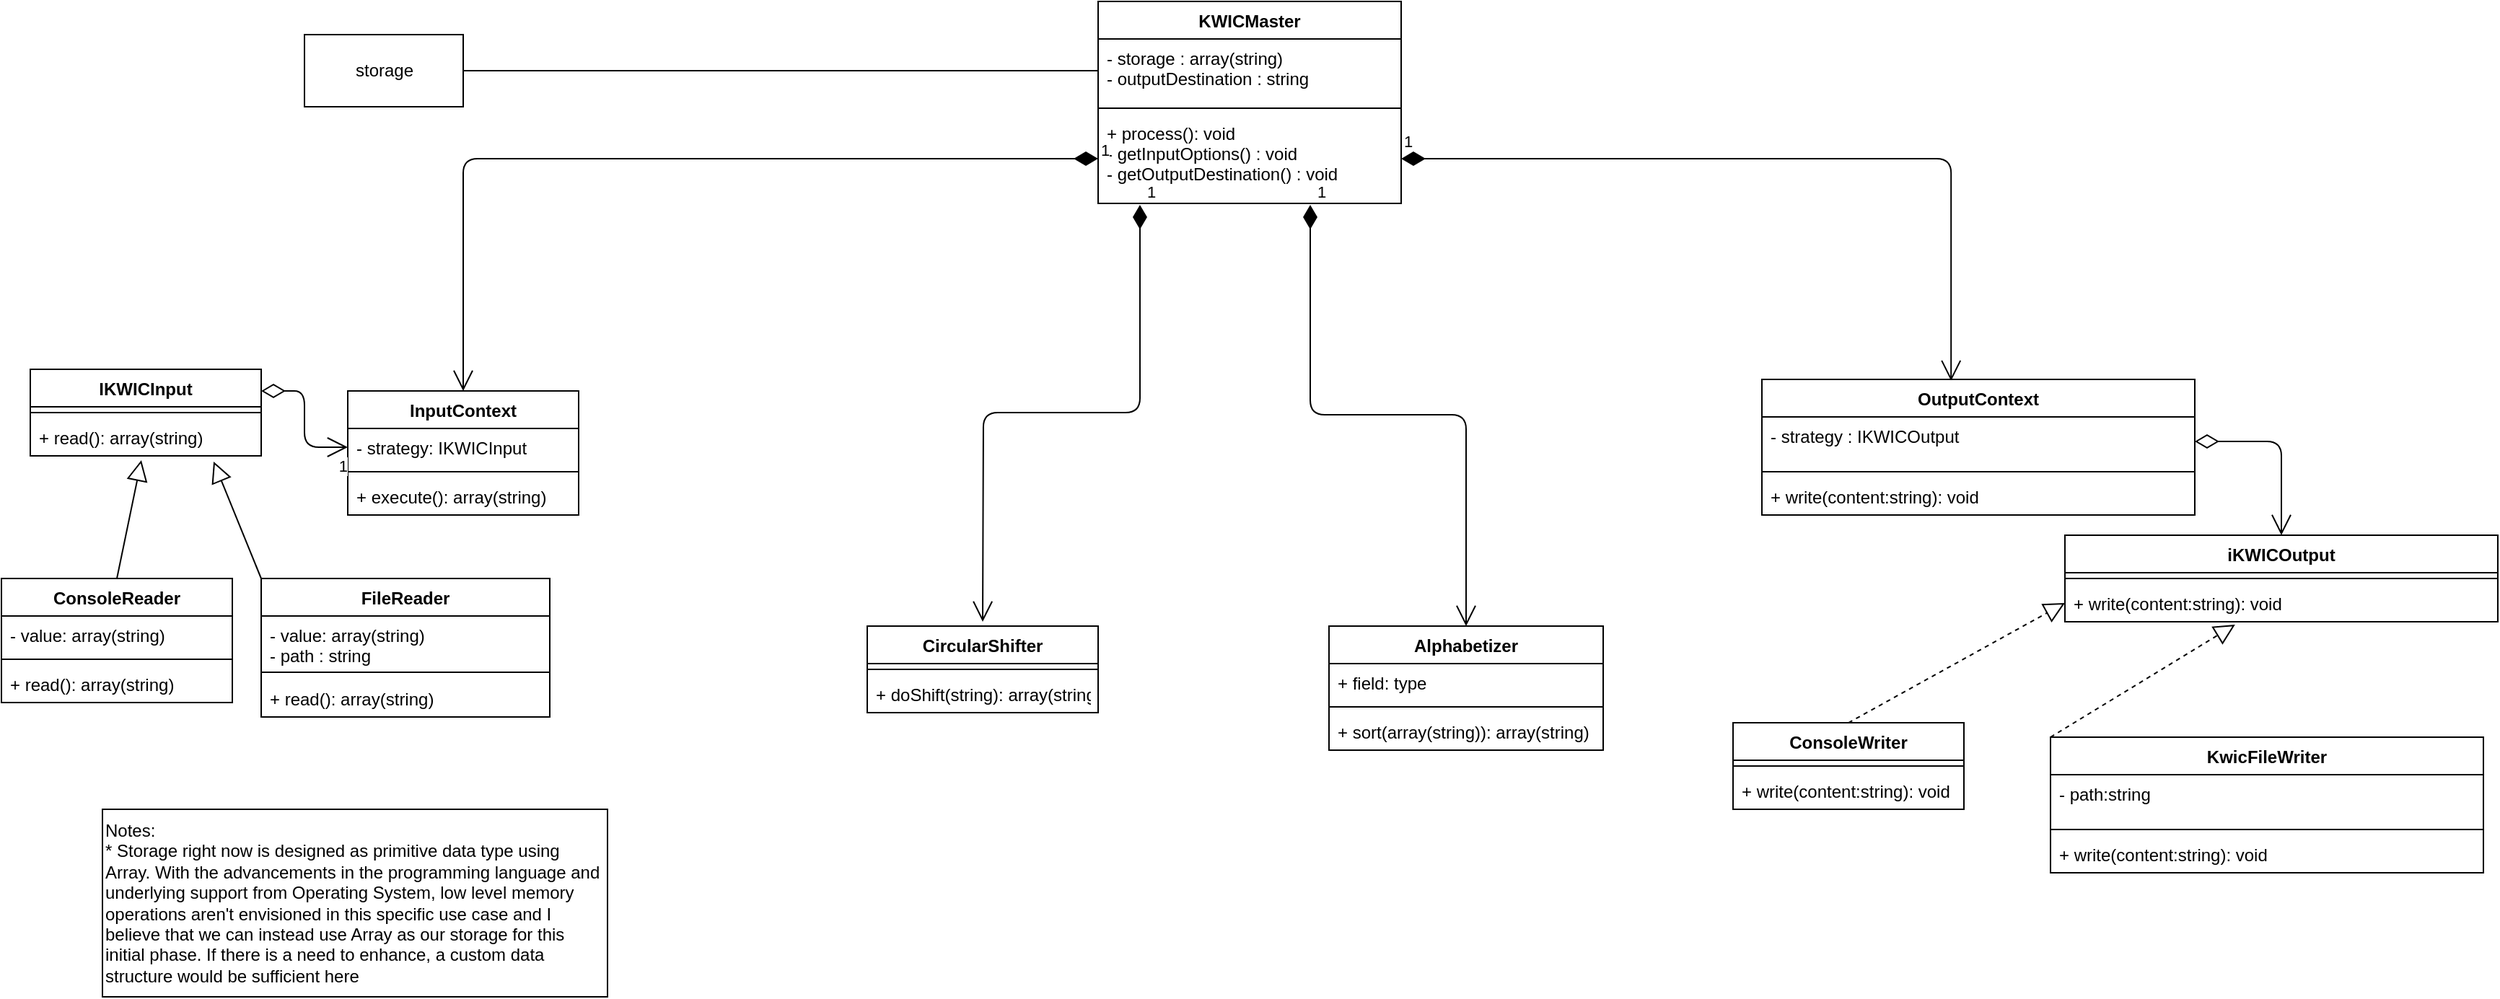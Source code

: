 <mxfile version="14.2.9" type="github">
  <diagram name="Page-1" id="929967ad-93f9-6ef4-fab6-5d389245f69c">
    <mxGraphModel dx="1409" dy="729" grid="1" gridSize="10" guides="1" tooltips="1" connect="1" arrows="1" fold="1" page="1" pageScale="1.5" pageWidth="1169" pageHeight="826" background="none" math="0" shadow="0">
      <root>
        <mxCell id="0" style=";html=1;" />
        <mxCell id="1" style=";html=1;" parent="0" />
        <mxCell id="phy_oIgyeEhYIAaXvfVB-1" value="KWICMaster" style="swimlane;fontStyle=1;align=center;verticalAlign=top;childLayout=stackLayout;horizontal=1;startSize=26;horizontalStack=0;resizeParent=1;resizeParentMax=0;resizeLast=0;collapsible=1;marginBottom=0;" parent="1" vertex="1">
          <mxGeometry x="770" y="170" width="210" height="140" as="geometry" />
        </mxCell>
        <mxCell id="phy_oIgyeEhYIAaXvfVB-2" value="- storage : array(string)&#xa;- outputDestination : string&#xa;" style="text;strokeColor=none;fillColor=none;align=left;verticalAlign=top;spacingLeft=4;spacingRight=4;overflow=hidden;rotatable=0;points=[[0,0.5],[1,0.5]];portConstraint=eastwest;" parent="phy_oIgyeEhYIAaXvfVB-1" vertex="1">
          <mxGeometry y="26" width="210" height="44" as="geometry" />
        </mxCell>
        <mxCell id="phy_oIgyeEhYIAaXvfVB-3" value="" style="line;strokeWidth=1;fillColor=none;align=left;verticalAlign=middle;spacingTop=-1;spacingLeft=3;spacingRight=3;rotatable=0;labelPosition=right;points=[];portConstraint=eastwest;" parent="phy_oIgyeEhYIAaXvfVB-1" vertex="1">
          <mxGeometry y="70" width="210" height="8" as="geometry" />
        </mxCell>
        <mxCell id="phy_oIgyeEhYIAaXvfVB-4" value="+ process(): void&#xa;- getInputOptions() : void&#xa;- getOutputDestination() : void" style="text;strokeColor=none;fillColor=none;align=left;verticalAlign=top;spacingLeft=4;spacingRight=4;overflow=hidden;rotatable=0;points=[[0,0.5],[1,0.5]];portConstraint=eastwest;" parent="phy_oIgyeEhYIAaXvfVB-1" vertex="1">
          <mxGeometry y="78" width="210" height="62" as="geometry" />
        </mxCell>
        <mxCell id="phy_oIgyeEhYIAaXvfVB-5" value="ConsoleReader" style="swimlane;fontStyle=1;align=center;verticalAlign=top;childLayout=stackLayout;horizontal=1;startSize=26;horizontalStack=0;resizeParent=1;resizeParentMax=0;resizeLast=0;collapsible=1;marginBottom=0;" parent="1" vertex="1">
          <mxGeometry x="10" y="570" width="160" height="86" as="geometry" />
        </mxCell>
        <mxCell id="phy_oIgyeEhYIAaXvfVB-6" value="- value: array(string)" style="text;strokeColor=none;fillColor=none;align=left;verticalAlign=top;spacingLeft=4;spacingRight=4;overflow=hidden;rotatable=0;points=[[0,0.5],[1,0.5]];portConstraint=eastwest;" parent="phy_oIgyeEhYIAaXvfVB-5" vertex="1">
          <mxGeometry y="26" width="160" height="26" as="geometry" />
        </mxCell>
        <mxCell id="phy_oIgyeEhYIAaXvfVB-7" value="" style="line;strokeWidth=1;fillColor=none;align=left;verticalAlign=middle;spacingTop=-1;spacingLeft=3;spacingRight=3;rotatable=0;labelPosition=right;points=[];portConstraint=eastwest;" parent="phy_oIgyeEhYIAaXvfVB-5" vertex="1">
          <mxGeometry y="52" width="160" height="8" as="geometry" />
        </mxCell>
        <mxCell id="phy_oIgyeEhYIAaXvfVB-8" value="+ read(): array(string)" style="text;strokeColor=none;fillColor=none;align=left;verticalAlign=top;spacingLeft=4;spacingRight=4;overflow=hidden;rotatable=0;points=[[0,0.5],[1,0.5]];portConstraint=eastwest;" parent="phy_oIgyeEhYIAaXvfVB-5" vertex="1">
          <mxGeometry y="60" width="160" height="26" as="geometry" />
        </mxCell>
        <mxCell id="phy_oIgyeEhYIAaXvfVB-11" value="FileReader" style="swimlane;fontStyle=1;align=center;verticalAlign=top;childLayout=stackLayout;horizontal=1;startSize=26;horizontalStack=0;resizeParent=1;resizeParentMax=0;resizeLast=0;collapsible=1;marginBottom=0;" parent="1" vertex="1">
          <mxGeometry x="190" y="570" width="200" height="96" as="geometry" />
        </mxCell>
        <mxCell id="phy_oIgyeEhYIAaXvfVB-12" value="- value: array(string)&#xa;- path : string" style="text;strokeColor=none;fillColor=none;align=left;verticalAlign=top;spacingLeft=4;spacingRight=4;overflow=hidden;rotatable=0;points=[[0,0.5],[1,0.5]];portConstraint=eastwest;" parent="phy_oIgyeEhYIAaXvfVB-11" vertex="1">
          <mxGeometry y="26" width="200" height="34" as="geometry" />
        </mxCell>
        <mxCell id="phy_oIgyeEhYIAaXvfVB-13" value="" style="line;strokeWidth=1;fillColor=none;align=left;verticalAlign=middle;spacingTop=-1;spacingLeft=3;spacingRight=3;rotatable=0;labelPosition=right;points=[];portConstraint=eastwest;" parent="phy_oIgyeEhYIAaXvfVB-11" vertex="1">
          <mxGeometry y="60" width="200" height="10" as="geometry" />
        </mxCell>
        <mxCell id="phy_oIgyeEhYIAaXvfVB-14" value="+ read(): array(string)" style="text;strokeColor=none;fillColor=none;align=left;verticalAlign=top;spacingLeft=4;spacingRight=4;overflow=hidden;rotatable=0;points=[[0,0.5],[1,0.5]];portConstraint=eastwest;" parent="phy_oIgyeEhYIAaXvfVB-11" vertex="1">
          <mxGeometry y="70" width="200" height="26" as="geometry" />
        </mxCell>
        <mxCell id="phy_oIgyeEhYIAaXvfVB-15" value="ConsoleWriter" style="swimlane;fontStyle=1;align=center;verticalAlign=top;childLayout=stackLayout;horizontal=1;startSize=26;horizontalStack=0;resizeParent=1;resizeParentMax=0;resizeLast=0;collapsible=1;marginBottom=0;" parent="1" vertex="1">
          <mxGeometry x="1210" y="670" width="160" height="60" as="geometry" />
        </mxCell>
        <mxCell id="phy_oIgyeEhYIAaXvfVB-17" value="" style="line;strokeWidth=1;fillColor=none;align=left;verticalAlign=middle;spacingTop=-1;spacingLeft=3;spacingRight=3;rotatable=0;labelPosition=right;points=[];portConstraint=eastwest;" parent="phy_oIgyeEhYIAaXvfVB-15" vertex="1">
          <mxGeometry y="26" width="160" height="8" as="geometry" />
        </mxCell>
        <mxCell id="phy_oIgyeEhYIAaXvfVB-18" value="+ write(content:string): void" style="text;strokeColor=none;fillColor=none;align=left;verticalAlign=top;spacingLeft=4;spacingRight=4;overflow=hidden;rotatable=0;points=[[0,0.5],[1,0.5]];portConstraint=eastwest;" parent="phy_oIgyeEhYIAaXvfVB-15" vertex="1">
          <mxGeometry y="34" width="160" height="26" as="geometry" />
        </mxCell>
        <mxCell id="phy_oIgyeEhYIAaXvfVB-19" value="KwicFileWriter" style="swimlane;fontStyle=1;align=center;verticalAlign=top;childLayout=stackLayout;horizontal=1;startSize=26;horizontalStack=0;resizeParent=1;resizeParentMax=0;resizeLast=0;collapsible=1;marginBottom=0;" parent="1" vertex="1">
          <mxGeometry x="1430" y="680" width="300" height="94" as="geometry" />
        </mxCell>
        <mxCell id="phy_oIgyeEhYIAaXvfVB-20" value="- path:string" style="text;strokeColor=none;fillColor=none;align=left;verticalAlign=top;spacingLeft=4;spacingRight=4;overflow=hidden;rotatable=0;points=[[0,0.5],[1,0.5]];portConstraint=eastwest;" parent="phy_oIgyeEhYIAaXvfVB-19" vertex="1">
          <mxGeometry y="26" width="300" height="34" as="geometry" />
        </mxCell>
        <mxCell id="phy_oIgyeEhYIAaXvfVB-21" value="" style="line;strokeWidth=1;fillColor=none;align=left;verticalAlign=middle;spacingTop=-1;spacingLeft=3;spacingRight=3;rotatable=0;labelPosition=right;points=[];portConstraint=eastwest;" parent="phy_oIgyeEhYIAaXvfVB-19" vertex="1">
          <mxGeometry y="60" width="300" height="8" as="geometry" />
        </mxCell>
        <mxCell id="phy_oIgyeEhYIAaXvfVB-22" value="+ write(content:string): void" style="text;strokeColor=none;fillColor=none;align=left;verticalAlign=top;spacingLeft=4;spacingRight=4;overflow=hidden;rotatable=0;points=[[0,0.5],[1,0.5]];portConstraint=eastwest;" parent="phy_oIgyeEhYIAaXvfVB-19" vertex="1">
          <mxGeometry y="68" width="300" height="26" as="geometry" />
        </mxCell>
        <mxCell id="phy_oIgyeEhYIAaXvfVB-32" value="" style="endArrow=block;endFill=0;endSize=12;html=1;exitX=0.5;exitY=0;exitDx=0;exitDy=0;entryX=0.481;entryY=1.115;entryDx=0;entryDy=0;entryPerimeter=0;" parent="1" source="phy_oIgyeEhYIAaXvfVB-5" target="8xvTotdAk9lfw0vqoSSg-4" edge="1">
          <mxGeometry width="160" relative="1" as="geometry">
            <mxPoint x="500" y="520" as="sourcePoint" />
            <mxPoint x="250" y="490" as="targetPoint" />
          </mxGeometry>
        </mxCell>
        <mxCell id="phy_oIgyeEhYIAaXvfVB-33" value="" style="endArrow=block;endFill=0;endSize=12;html=1;exitX=0;exitY=0;exitDx=0;exitDy=0;entryX=0.794;entryY=1.154;entryDx=0;entryDy=0;entryPerimeter=0;" parent="1" source="phy_oIgyeEhYIAaXvfVB-11" target="8xvTotdAk9lfw0vqoSSg-4" edge="1">
          <mxGeometry width="160" relative="1" as="geometry">
            <mxPoint x="150" y="587" as="sourcePoint" />
            <mxPoint x="430" y="490" as="targetPoint" />
          </mxGeometry>
        </mxCell>
        <mxCell id="phy_oIgyeEhYIAaXvfVB-34" value="" style="endArrow=block;dashed=1;endFill=0;endSize=12;html=1;exitX=0.5;exitY=0;exitDx=0;exitDy=0;entryX=0;entryY=0.5;entryDx=0;entryDy=0;" parent="1" source="phy_oIgyeEhYIAaXvfVB-15" target="8xvTotdAk9lfw0vqoSSg-25" edge="1">
          <mxGeometry width="160" relative="1" as="geometry">
            <mxPoint x="1310" y="557" as="sourcePoint" />
            <mxPoint x="1490" y="603" as="targetPoint" />
          </mxGeometry>
        </mxCell>
        <mxCell id="phy_oIgyeEhYIAaXvfVB-35" value="" style="endArrow=block;dashed=1;endFill=0;endSize=12;html=1;exitX=0;exitY=0;exitDx=0;exitDy=0;entryX=0.393;entryY=1.077;entryDx=0;entryDy=0;entryPerimeter=0;" parent="1" source="phy_oIgyeEhYIAaXvfVB-19" target="8xvTotdAk9lfw0vqoSSg-25" edge="1">
          <mxGeometry width="160" relative="1" as="geometry">
            <mxPoint x="1360" y="577" as="sourcePoint" />
            <mxPoint x="1650" y="603" as="targetPoint" />
          </mxGeometry>
        </mxCell>
        <mxCell id="phy_oIgyeEhYIAaXvfVB-42" value="CircularShifter" style="swimlane;fontStyle=1;align=center;verticalAlign=top;childLayout=stackLayout;horizontal=1;startSize=26;horizontalStack=0;resizeParent=1;resizeParentMax=0;resizeLast=0;collapsible=1;marginBottom=0;" parent="1" vertex="1">
          <mxGeometry x="610" y="603" width="160" height="60" as="geometry" />
        </mxCell>
        <mxCell id="phy_oIgyeEhYIAaXvfVB-44" value="" style="line;strokeWidth=1;fillColor=none;align=left;verticalAlign=middle;spacingTop=-1;spacingLeft=3;spacingRight=3;rotatable=0;labelPosition=right;points=[];portConstraint=eastwest;" parent="phy_oIgyeEhYIAaXvfVB-42" vertex="1">
          <mxGeometry y="26" width="160" height="8" as="geometry" />
        </mxCell>
        <mxCell id="phy_oIgyeEhYIAaXvfVB-45" value="+ doShift(string): array(string)" style="text;strokeColor=none;fillColor=none;align=left;verticalAlign=top;spacingLeft=4;spacingRight=4;overflow=hidden;rotatable=0;points=[[0,0.5],[1,0.5]];portConstraint=eastwest;" parent="phy_oIgyeEhYIAaXvfVB-42" vertex="1">
          <mxGeometry y="34" width="160" height="26" as="geometry" />
        </mxCell>
        <mxCell id="phy_oIgyeEhYIAaXvfVB-46" value="Alphabetizer" style="swimlane;fontStyle=1;align=center;verticalAlign=top;childLayout=stackLayout;horizontal=1;startSize=26;horizontalStack=0;resizeParent=1;resizeParentMax=0;resizeLast=0;collapsible=1;marginBottom=0;" parent="1" vertex="1">
          <mxGeometry x="930" y="603" width="190" height="86" as="geometry" />
        </mxCell>
        <mxCell id="phy_oIgyeEhYIAaXvfVB-47" value="+ field: type" style="text;strokeColor=none;fillColor=none;align=left;verticalAlign=top;spacingLeft=4;spacingRight=4;overflow=hidden;rotatable=0;points=[[0,0.5],[1,0.5]];portConstraint=eastwest;" parent="phy_oIgyeEhYIAaXvfVB-46" vertex="1">
          <mxGeometry y="26" width="190" height="26" as="geometry" />
        </mxCell>
        <mxCell id="phy_oIgyeEhYIAaXvfVB-48" value="" style="line;strokeWidth=1;fillColor=none;align=left;verticalAlign=middle;spacingTop=-1;spacingLeft=3;spacingRight=3;rotatable=0;labelPosition=right;points=[];portConstraint=eastwest;" parent="phy_oIgyeEhYIAaXvfVB-46" vertex="1">
          <mxGeometry y="52" width="190" height="8" as="geometry" />
        </mxCell>
        <mxCell id="phy_oIgyeEhYIAaXvfVB-49" value="+ sort(array(string)): array(string)" style="text;strokeColor=none;fillColor=none;align=left;verticalAlign=top;spacingLeft=4;spacingRight=4;overflow=hidden;rotatable=0;points=[[0,0.5],[1,0.5]];portConstraint=eastwest;" parent="phy_oIgyeEhYIAaXvfVB-46" vertex="1">
          <mxGeometry y="60" width="190" height="26" as="geometry" />
        </mxCell>
        <mxCell id="phy_oIgyeEhYIAaXvfVB-52" value="storage" style="html=1;" parent="1" vertex="1">
          <mxGeometry x="220" y="193" width="110" height="50" as="geometry" />
        </mxCell>
        <mxCell id="phy_oIgyeEhYIAaXvfVB-53" value="" style="endArrow=none;html=1;edgeStyle=orthogonalEdgeStyle;entryX=0;entryY=0.5;entryDx=0;entryDy=0;exitX=1;exitY=0.5;exitDx=0;exitDy=0;" parent="1" source="phy_oIgyeEhYIAaXvfVB-52" target="phy_oIgyeEhYIAaXvfVB-2" edge="1">
          <mxGeometry relative="1" as="geometry">
            <mxPoint x="340" y="220" as="sourcePoint" />
            <mxPoint x="500" y="220" as="targetPoint" />
          </mxGeometry>
        </mxCell>
        <mxCell id="3jCtUMYixhxMc4JCGIBf-1" value="Notes:&amp;nbsp;&lt;br&gt;* Storage right now is designed as primitive data type using Array. With the advancements in the programming language and underlying support from Operating System, low level memory operations aren&#39;t envisioned in this specific use case and I believe that we can instead use Array as our storage for this initial phase. If there is a need to enhance, a custom data structure would be sufficient here&amp;nbsp;" style="rounded=0;whiteSpace=wrap;html=1;align=left;" parent="1" vertex="1">
          <mxGeometry x="80" y="730" width="350" height="130" as="geometry" />
        </mxCell>
        <mxCell id="3jCtUMYixhxMc4JCGIBf-11" value="1" style="endArrow=open;html=1;endSize=12;startArrow=diamondThin;startSize=14;startFill=1;edgeStyle=orthogonalEdgeStyle;align=left;verticalAlign=bottom;exitX=0;exitY=0.5;exitDx=0;exitDy=0;entryX=0.5;entryY=0;entryDx=0;entryDy=0;" parent="1" source="phy_oIgyeEhYIAaXvfVB-4" target="8xvTotdAk9lfw0vqoSSg-8" edge="1">
          <mxGeometry x="-1" y="3" relative="1" as="geometry">
            <mxPoint x="680" y="340" as="sourcePoint" />
            <mxPoint x="340" y="440" as="targetPoint" />
          </mxGeometry>
        </mxCell>
        <mxCell id="3jCtUMYixhxMc4JCGIBf-12" value="1" style="endArrow=open;html=1;endSize=12;startArrow=diamondThin;startSize=14;startFill=1;edgeStyle=orthogonalEdgeStyle;align=left;verticalAlign=bottom;exitX=0.138;exitY=1.016;exitDx=0;exitDy=0;exitPerimeter=0;" parent="1" source="phy_oIgyeEhYIAaXvfVB-4" edge="1">
          <mxGeometry x="-1" y="3" relative="1" as="geometry">
            <mxPoint x="780" y="289" as="sourcePoint" />
            <mxPoint x="690" y="600" as="targetPoint" />
          </mxGeometry>
        </mxCell>
        <mxCell id="3jCtUMYixhxMc4JCGIBf-13" value="1" style="endArrow=open;html=1;endSize=12;startArrow=diamondThin;startSize=14;startFill=1;edgeStyle=orthogonalEdgeStyle;align=left;verticalAlign=bottom;exitX=0.7;exitY=1.016;exitDx=0;exitDy=0;exitPerimeter=0;entryX=0.5;entryY=0;entryDx=0;entryDy=0;" parent="1" source="phy_oIgyeEhYIAaXvfVB-4" target="phy_oIgyeEhYIAaXvfVB-46" edge="1">
          <mxGeometry x="-1" y="3" relative="1" as="geometry">
            <mxPoint x="808.98" y="320.992" as="sourcePoint" />
            <mxPoint x="700" y="610" as="targetPoint" />
          </mxGeometry>
        </mxCell>
        <mxCell id="3jCtUMYixhxMc4JCGIBf-14" value="1" style="endArrow=open;html=1;endSize=12;startArrow=diamondThin;startSize=14;startFill=1;edgeStyle=orthogonalEdgeStyle;align=left;verticalAlign=bottom;exitX=1;exitY=0.5;exitDx=0;exitDy=0;entryX=0.437;entryY=0.011;entryDx=0;entryDy=0;entryPerimeter=0;" parent="1" source="phy_oIgyeEhYIAaXvfVB-4" target="8xvTotdAk9lfw0vqoSSg-16" edge="1">
          <mxGeometry x="-1" y="3" relative="1" as="geometry">
            <mxPoint x="927" y="320.992" as="sourcePoint" />
            <mxPoint x="1035" y="613" as="targetPoint" />
          </mxGeometry>
        </mxCell>
        <mxCell id="8xvTotdAk9lfw0vqoSSg-1" value="IKWICInput" style="swimlane;fontStyle=1;align=center;verticalAlign=top;childLayout=stackLayout;horizontal=1;startSize=26;horizontalStack=0;resizeParent=1;resizeParentMax=0;resizeLast=0;collapsible=1;marginBottom=0;" vertex="1" parent="1">
          <mxGeometry x="30" y="425" width="160" height="60" as="geometry" />
        </mxCell>
        <mxCell id="8xvTotdAk9lfw0vqoSSg-3" value="" style="line;strokeWidth=1;fillColor=none;align=left;verticalAlign=middle;spacingTop=-1;spacingLeft=3;spacingRight=3;rotatable=0;labelPosition=right;points=[];portConstraint=eastwest;" vertex="1" parent="8xvTotdAk9lfw0vqoSSg-1">
          <mxGeometry y="26" width="160" height="8" as="geometry" />
        </mxCell>
        <mxCell id="8xvTotdAk9lfw0vqoSSg-4" value="+ read(): array(string)" style="text;strokeColor=none;fillColor=none;align=left;verticalAlign=top;spacingLeft=4;spacingRight=4;overflow=hidden;rotatable=0;points=[[0,0.5],[1,0.5]];portConstraint=eastwest;" vertex="1" parent="8xvTotdAk9lfw0vqoSSg-1">
          <mxGeometry y="34" width="160" height="26" as="geometry" />
        </mxCell>
        <mxCell id="8xvTotdAk9lfw0vqoSSg-8" value="InputContext" style="swimlane;fontStyle=1;align=center;verticalAlign=top;childLayout=stackLayout;horizontal=1;startSize=26;horizontalStack=0;resizeParent=1;resizeParentMax=0;resizeLast=0;collapsible=1;marginBottom=0;" vertex="1" parent="1">
          <mxGeometry x="250" y="440" width="160" height="86" as="geometry" />
        </mxCell>
        <mxCell id="8xvTotdAk9lfw0vqoSSg-9" value="- strategy: IKWICInput" style="text;strokeColor=none;fillColor=none;align=left;verticalAlign=top;spacingLeft=4;spacingRight=4;overflow=hidden;rotatable=0;points=[[0,0.5],[1,0.5]];portConstraint=eastwest;" vertex="1" parent="8xvTotdAk9lfw0vqoSSg-8">
          <mxGeometry y="26" width="160" height="26" as="geometry" />
        </mxCell>
        <mxCell id="8xvTotdAk9lfw0vqoSSg-10" value="" style="line;strokeWidth=1;fillColor=none;align=left;verticalAlign=middle;spacingTop=-1;spacingLeft=3;spacingRight=3;rotatable=0;labelPosition=right;points=[];portConstraint=eastwest;" vertex="1" parent="8xvTotdAk9lfw0vqoSSg-8">
          <mxGeometry y="52" width="160" height="8" as="geometry" />
        </mxCell>
        <mxCell id="8xvTotdAk9lfw0vqoSSg-11" value="+ execute(): array(string)" style="text;strokeColor=none;fillColor=none;align=left;verticalAlign=top;spacingLeft=4;spacingRight=4;overflow=hidden;rotatable=0;points=[[0,0.5],[1,0.5]];portConstraint=eastwest;" vertex="1" parent="8xvTotdAk9lfw0vqoSSg-8">
          <mxGeometry y="60" width="160" height="26" as="geometry" />
        </mxCell>
        <mxCell id="8xvTotdAk9lfw0vqoSSg-12" value="" style="endArrow=open;html=1;endSize=12;startArrow=diamondThin;startSize=14;startFill=0;edgeStyle=orthogonalEdgeStyle;exitX=1;exitY=0.25;exitDx=0;exitDy=0;entryX=0;entryY=0.5;entryDx=0;entryDy=0;" edge="1" parent="1" source="8xvTotdAk9lfw0vqoSSg-1" target="8xvTotdAk9lfw0vqoSSg-9">
          <mxGeometry relative="1" as="geometry">
            <mxPoint x="370" y="570" as="sourcePoint" />
            <mxPoint x="530" y="570" as="targetPoint" />
          </mxGeometry>
        </mxCell>
        <mxCell id="8xvTotdAk9lfw0vqoSSg-14" value="1" style="edgeLabel;resizable=0;html=1;align=right;verticalAlign=top;" connectable="0" vertex="1" parent="8xvTotdAk9lfw0vqoSSg-12">
          <mxGeometry x="1" relative="1" as="geometry" />
        </mxCell>
        <mxCell id="8xvTotdAk9lfw0vqoSSg-16" value="OutputContext" style="swimlane;fontStyle=1;align=center;verticalAlign=top;childLayout=stackLayout;horizontal=1;startSize=26;horizontalStack=0;resizeParent=1;resizeParentMax=0;resizeLast=0;collapsible=1;marginBottom=0;" vertex="1" parent="1">
          <mxGeometry x="1230" y="432" width="300" height="94" as="geometry" />
        </mxCell>
        <mxCell id="8xvTotdAk9lfw0vqoSSg-17" value="- strategy : IKWICOutput" style="text;strokeColor=none;fillColor=none;align=left;verticalAlign=top;spacingLeft=4;spacingRight=4;overflow=hidden;rotatable=0;points=[[0,0.5],[1,0.5]];portConstraint=eastwest;" vertex="1" parent="8xvTotdAk9lfw0vqoSSg-16">
          <mxGeometry y="26" width="300" height="34" as="geometry" />
        </mxCell>
        <mxCell id="8xvTotdAk9lfw0vqoSSg-18" value="" style="line;strokeWidth=1;fillColor=none;align=left;verticalAlign=middle;spacingTop=-1;spacingLeft=3;spacingRight=3;rotatable=0;labelPosition=right;points=[];portConstraint=eastwest;" vertex="1" parent="8xvTotdAk9lfw0vqoSSg-16">
          <mxGeometry y="60" width="300" height="8" as="geometry" />
        </mxCell>
        <mxCell id="8xvTotdAk9lfw0vqoSSg-19" value="+ write(content:string): void" style="text;strokeColor=none;fillColor=none;align=left;verticalAlign=top;spacingLeft=4;spacingRight=4;overflow=hidden;rotatable=0;points=[[0,0.5],[1,0.5]];portConstraint=eastwest;" vertex="1" parent="8xvTotdAk9lfw0vqoSSg-16">
          <mxGeometry y="68" width="300" height="26" as="geometry" />
        </mxCell>
        <mxCell id="8xvTotdAk9lfw0vqoSSg-20" value="" style="endArrow=open;html=1;endSize=12;startArrow=diamondThin;startSize=14;startFill=0;edgeStyle=orthogonalEdgeStyle;exitX=1;exitY=0.5;exitDx=0;exitDy=0;entryX=0.5;entryY=0;entryDx=0;entryDy=0;" edge="1" parent="1" source="8xvTotdAk9lfw0vqoSSg-17" target="8xvTotdAk9lfw0vqoSSg-22">
          <mxGeometry relative="1" as="geometry">
            <mxPoint x="1530" y="485" as="sourcePoint" />
            <mxPoint x="1570" y="553" as="targetPoint" />
          </mxGeometry>
        </mxCell>
        <mxCell id="8xvTotdAk9lfw0vqoSSg-21" value="1" style="edgeLabel;resizable=0;html=1;align=right;verticalAlign=top;" connectable="0" vertex="1" parent="8xvTotdAk9lfw0vqoSSg-20">
          <mxGeometry x="1" relative="1" as="geometry" />
        </mxCell>
        <mxCell id="8xvTotdAk9lfw0vqoSSg-22" value="iKWICOutput" style="swimlane;fontStyle=1;align=center;verticalAlign=top;childLayout=stackLayout;horizontal=1;startSize=26;horizontalStack=0;resizeParent=1;resizeParentMax=0;resizeLast=0;collapsible=1;marginBottom=0;" vertex="1" parent="1">
          <mxGeometry x="1440" y="540" width="300" height="60" as="geometry" />
        </mxCell>
        <mxCell id="8xvTotdAk9lfw0vqoSSg-24" value="" style="line;strokeWidth=1;fillColor=none;align=left;verticalAlign=middle;spacingTop=-1;spacingLeft=3;spacingRight=3;rotatable=0;labelPosition=right;points=[];portConstraint=eastwest;" vertex="1" parent="8xvTotdAk9lfw0vqoSSg-22">
          <mxGeometry y="26" width="300" height="8" as="geometry" />
        </mxCell>
        <mxCell id="8xvTotdAk9lfw0vqoSSg-25" value="+ write(content:string): void" style="text;strokeColor=none;fillColor=none;align=left;verticalAlign=top;spacingLeft=4;spacingRight=4;overflow=hidden;rotatable=0;points=[[0,0.5],[1,0.5]];portConstraint=eastwest;" vertex="1" parent="8xvTotdAk9lfw0vqoSSg-22">
          <mxGeometry y="34" width="300" height="26" as="geometry" />
        </mxCell>
      </root>
    </mxGraphModel>
  </diagram>
</mxfile>
